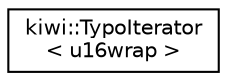 digraph "Graphical Class Hierarchy"
{
 // LATEX_PDF_SIZE
  edge [fontname="Helvetica",fontsize="10",labelfontname="Helvetica",labelfontsize="10"];
  node [fontname="Helvetica",fontsize="10",shape=record];
  rankdir="LR";
  Node0 [label="kiwi::TypoIterator\l\< u16wrap \>",height=0.2,width=0.4,color="black", fillcolor="white", style="filled",URL="$classkiwi_1_1TypoIterator.html",tooltip=" "];
}
